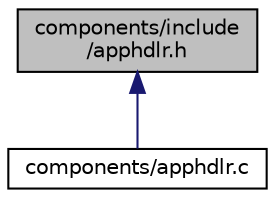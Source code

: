 digraph "components/include/apphdlr.h"
{
  edge [fontname="Helvetica",fontsize="10",labelfontname="Helvetica",labelfontsize="10"];
  node [fontname="Helvetica",fontsize="10",shape=record];
  Node26 [label="components/include\l/apphdlr.h",height=0.2,width=0.4,color="black", fillcolor="grey75", style="filled", fontcolor="black"];
  Node26 -> Node27 [dir="back",color="midnightblue",fontsize="10",style="solid",fontname="Helvetica"];
  Node27 [label="components/apphdlr.c",height=0.2,width=0.4,color="black", fillcolor="white", style="filled",URL="$apphdlr_8c.html"];
}
